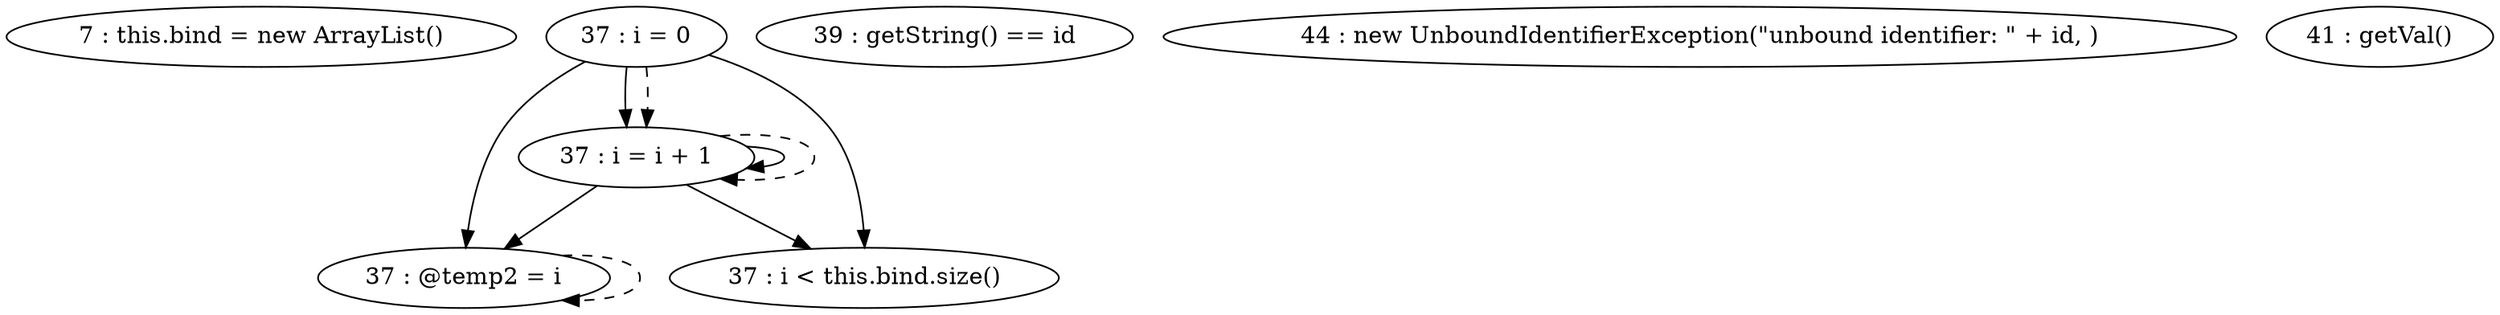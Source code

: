 digraph G {
"7 : this.bind = new ArrayList()"
"37 : i = 0"
"37 : i = 0" -> "37 : i = i + 1"
"37 : i = 0" -> "37 : @temp2 = i"
"37 : i = 0" -> "37 : i < this.bind.size()"
"37 : i = 0" -> "37 : i = i + 1" [style=dashed]
"37 : i < this.bind.size()"
"39 : getString() == id"
"44 : new UnboundIdentifierException(\"unbound identifier: \" + id, )"
"41 : getVal()"
"37 : @temp2 = i"
"37 : @temp2 = i" -> "37 : @temp2 = i" [style=dashed]
"37 : i = i + 1"
"37 : i = i + 1" -> "37 : i = i + 1"
"37 : i = i + 1" -> "37 : @temp2 = i"
"37 : i = i + 1" -> "37 : i < this.bind.size()"
"37 : i = i + 1" -> "37 : i = i + 1" [style=dashed]
}